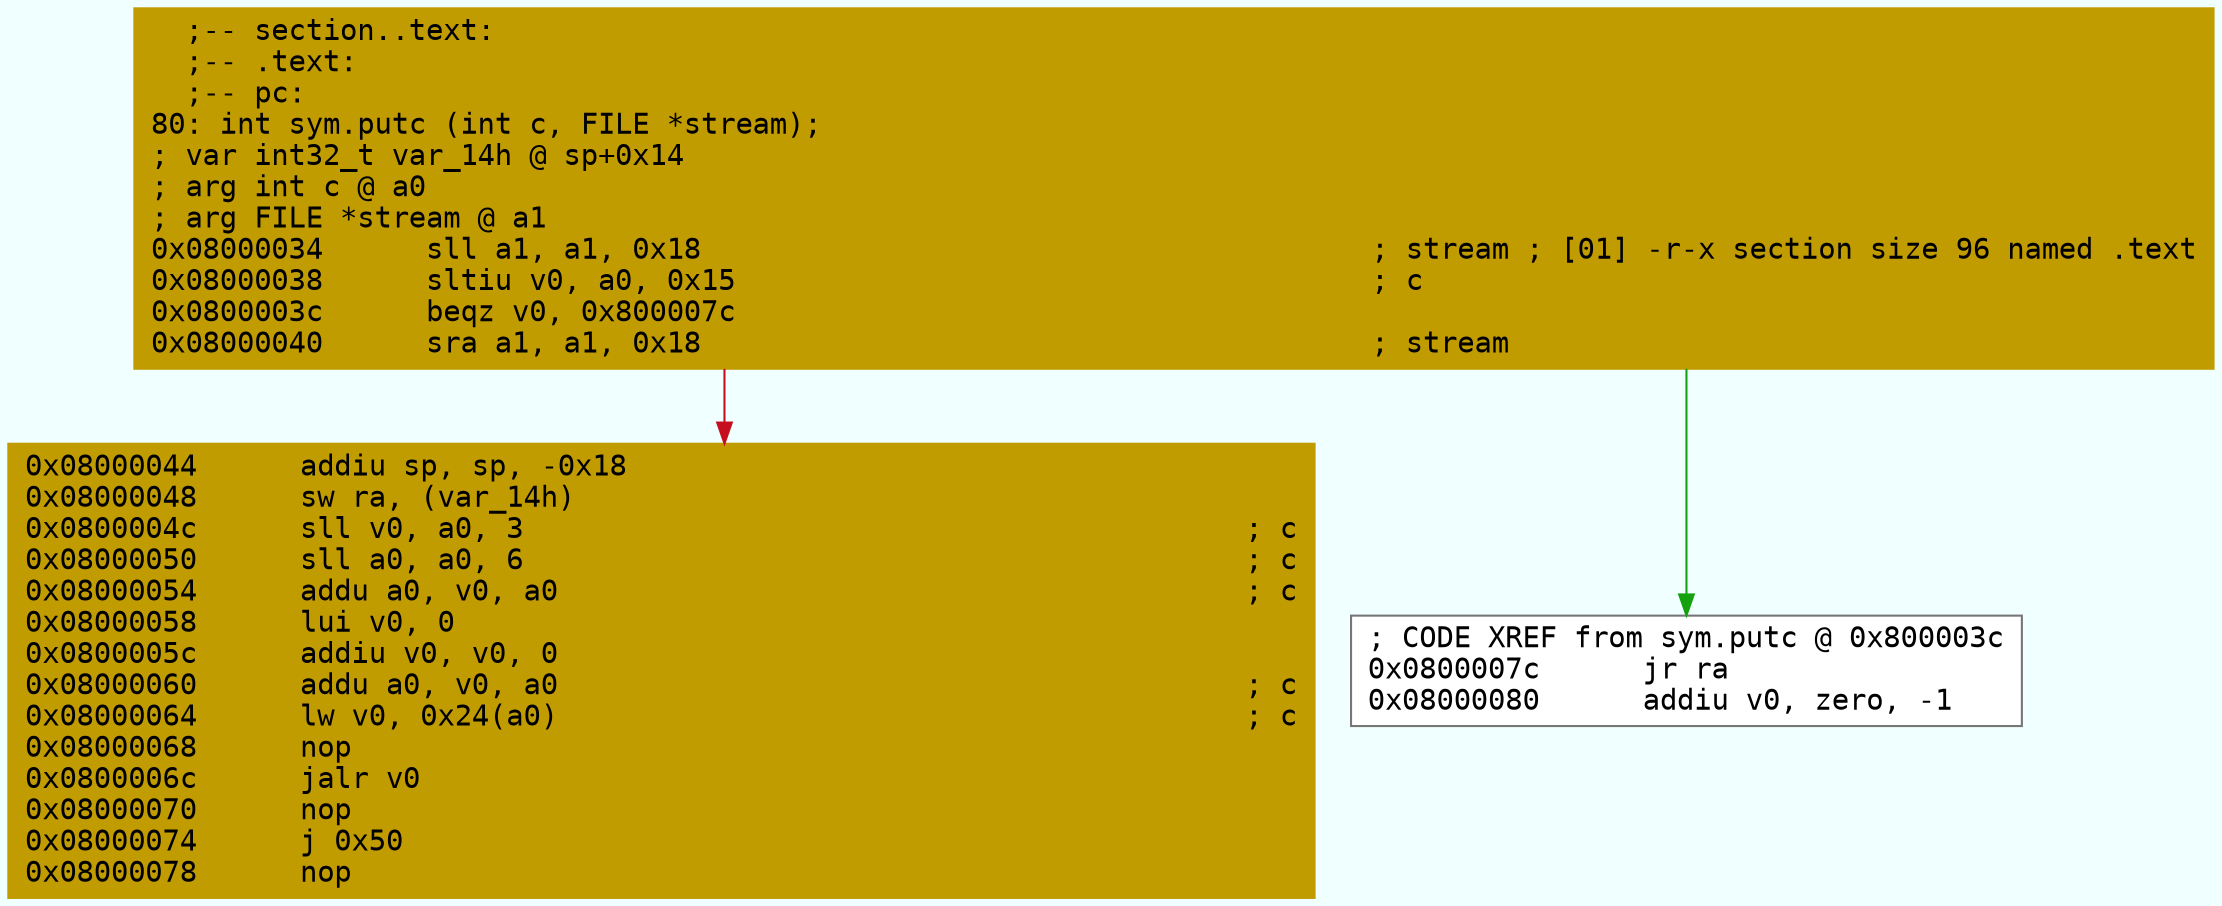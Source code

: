 digraph code {
	graph [bgcolor=azure fontsize=8 fontname="Courier" splines="ortho"];
	node [fillcolor=gray style=filled shape=box];
	edge [arrowhead="normal"];
	"0x08000034" [URL="sym.putc/0x08000034", fillcolor="#c19c00",color="#c19c00", fontname="Courier",label="  ;-- section..text:\l  ;-- .text:\l  ;-- pc:\l80: int sym.putc (int c, FILE *stream);\l; var int32_t var_14h @ sp+0x14\l; arg int c @ a0\l; arg FILE *stream @ a1\l0x08000034      sll a1, a1, 0x18                                       ; stream ; [01] -r-x section size 96 named .text\l0x08000038      sltiu v0, a0, 0x15                                     ; c\l0x0800003c      beqz v0, 0x800007c\l0x08000040      sra a1, a1, 0x18                                       ; stream\l"]
	"0x08000044" [URL="sym.putc/0x08000044", fillcolor="#c19c00",color="#c19c00", fontname="Courier",label="0x08000044      addiu sp, sp, -0x18\l0x08000048      sw ra, (var_14h)\l0x0800004c      sll v0, a0, 3                                          ; c\l0x08000050      sll a0, a0, 6                                          ; c\l0x08000054      addu a0, v0, a0                                        ; c\l0x08000058      lui v0, 0\l0x0800005c      addiu v0, v0, 0\l0x08000060      addu a0, v0, a0                                        ; c\l0x08000064      lw v0, 0x24(a0)                                        ; c\l0x08000068      nop\l0x0800006c      jalr v0\l0x08000070      nop\l0x08000074      j 0x50\l0x08000078      nop\l"]
	"0x0800007c" [URL="sym.putc/0x0800007c", fillcolor="white",color="#767676", fontname="Courier",label="; CODE XREF from sym.putc @ 0x800003c\l0x0800007c      jr ra\l0x08000080      addiu v0, zero, -1\l"]
        "0x08000034" -> "0x0800007c" [color="#13a10e"];
        "0x08000034" -> "0x08000044" [color="#c50f1f"];
}
